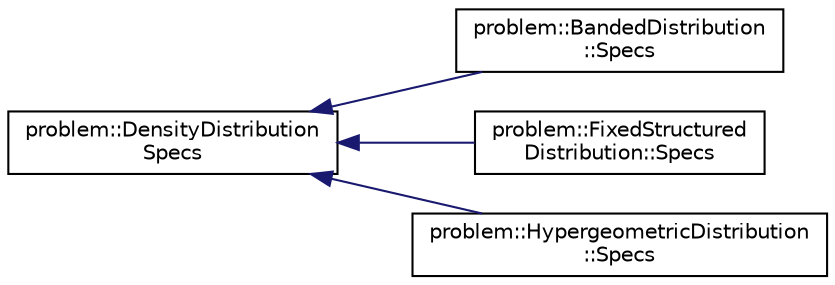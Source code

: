 digraph "Graphical Class Hierarchy"
{
 // LATEX_PDF_SIZE
  edge [fontname="Helvetica",fontsize="10",labelfontname="Helvetica",labelfontsize="10"];
  node [fontname="Helvetica",fontsize="10",shape=record];
  rankdir="LR";
  Node0 [label="problem::DensityDistribution\lSpecs",height=0.2,width=0.4,color="black", fillcolor="white", style="filled",URL="$structproblem_1_1DensityDistributionSpecs.html",tooltip=" "];
  Node0 -> Node1 [dir="back",color="midnightblue",fontsize="10",style="solid",fontname="Helvetica"];
  Node1 [label="problem::BandedDistribution\l::Specs",height=0.2,width=0.4,color="black", fillcolor="white", style="filled",URL="$structproblem_1_1BandedDistribution_1_1Specs.html",tooltip=" "];
  Node0 -> Node2 [dir="back",color="midnightblue",fontsize="10",style="solid",fontname="Helvetica"];
  Node2 [label="problem::FixedStructured\lDistribution::Specs",height=0.2,width=0.4,color="black", fillcolor="white", style="filled",URL="$structproblem_1_1FixedStructuredDistribution_1_1Specs.html",tooltip=" "];
  Node0 -> Node3 [dir="back",color="midnightblue",fontsize="10",style="solid",fontname="Helvetica"];
  Node3 [label="problem::HypergeometricDistribution\l::Specs",height=0.2,width=0.4,color="black", fillcolor="white", style="filled",URL="$structproblem_1_1HypergeometricDistribution_1_1Specs.html",tooltip=" "];
}
